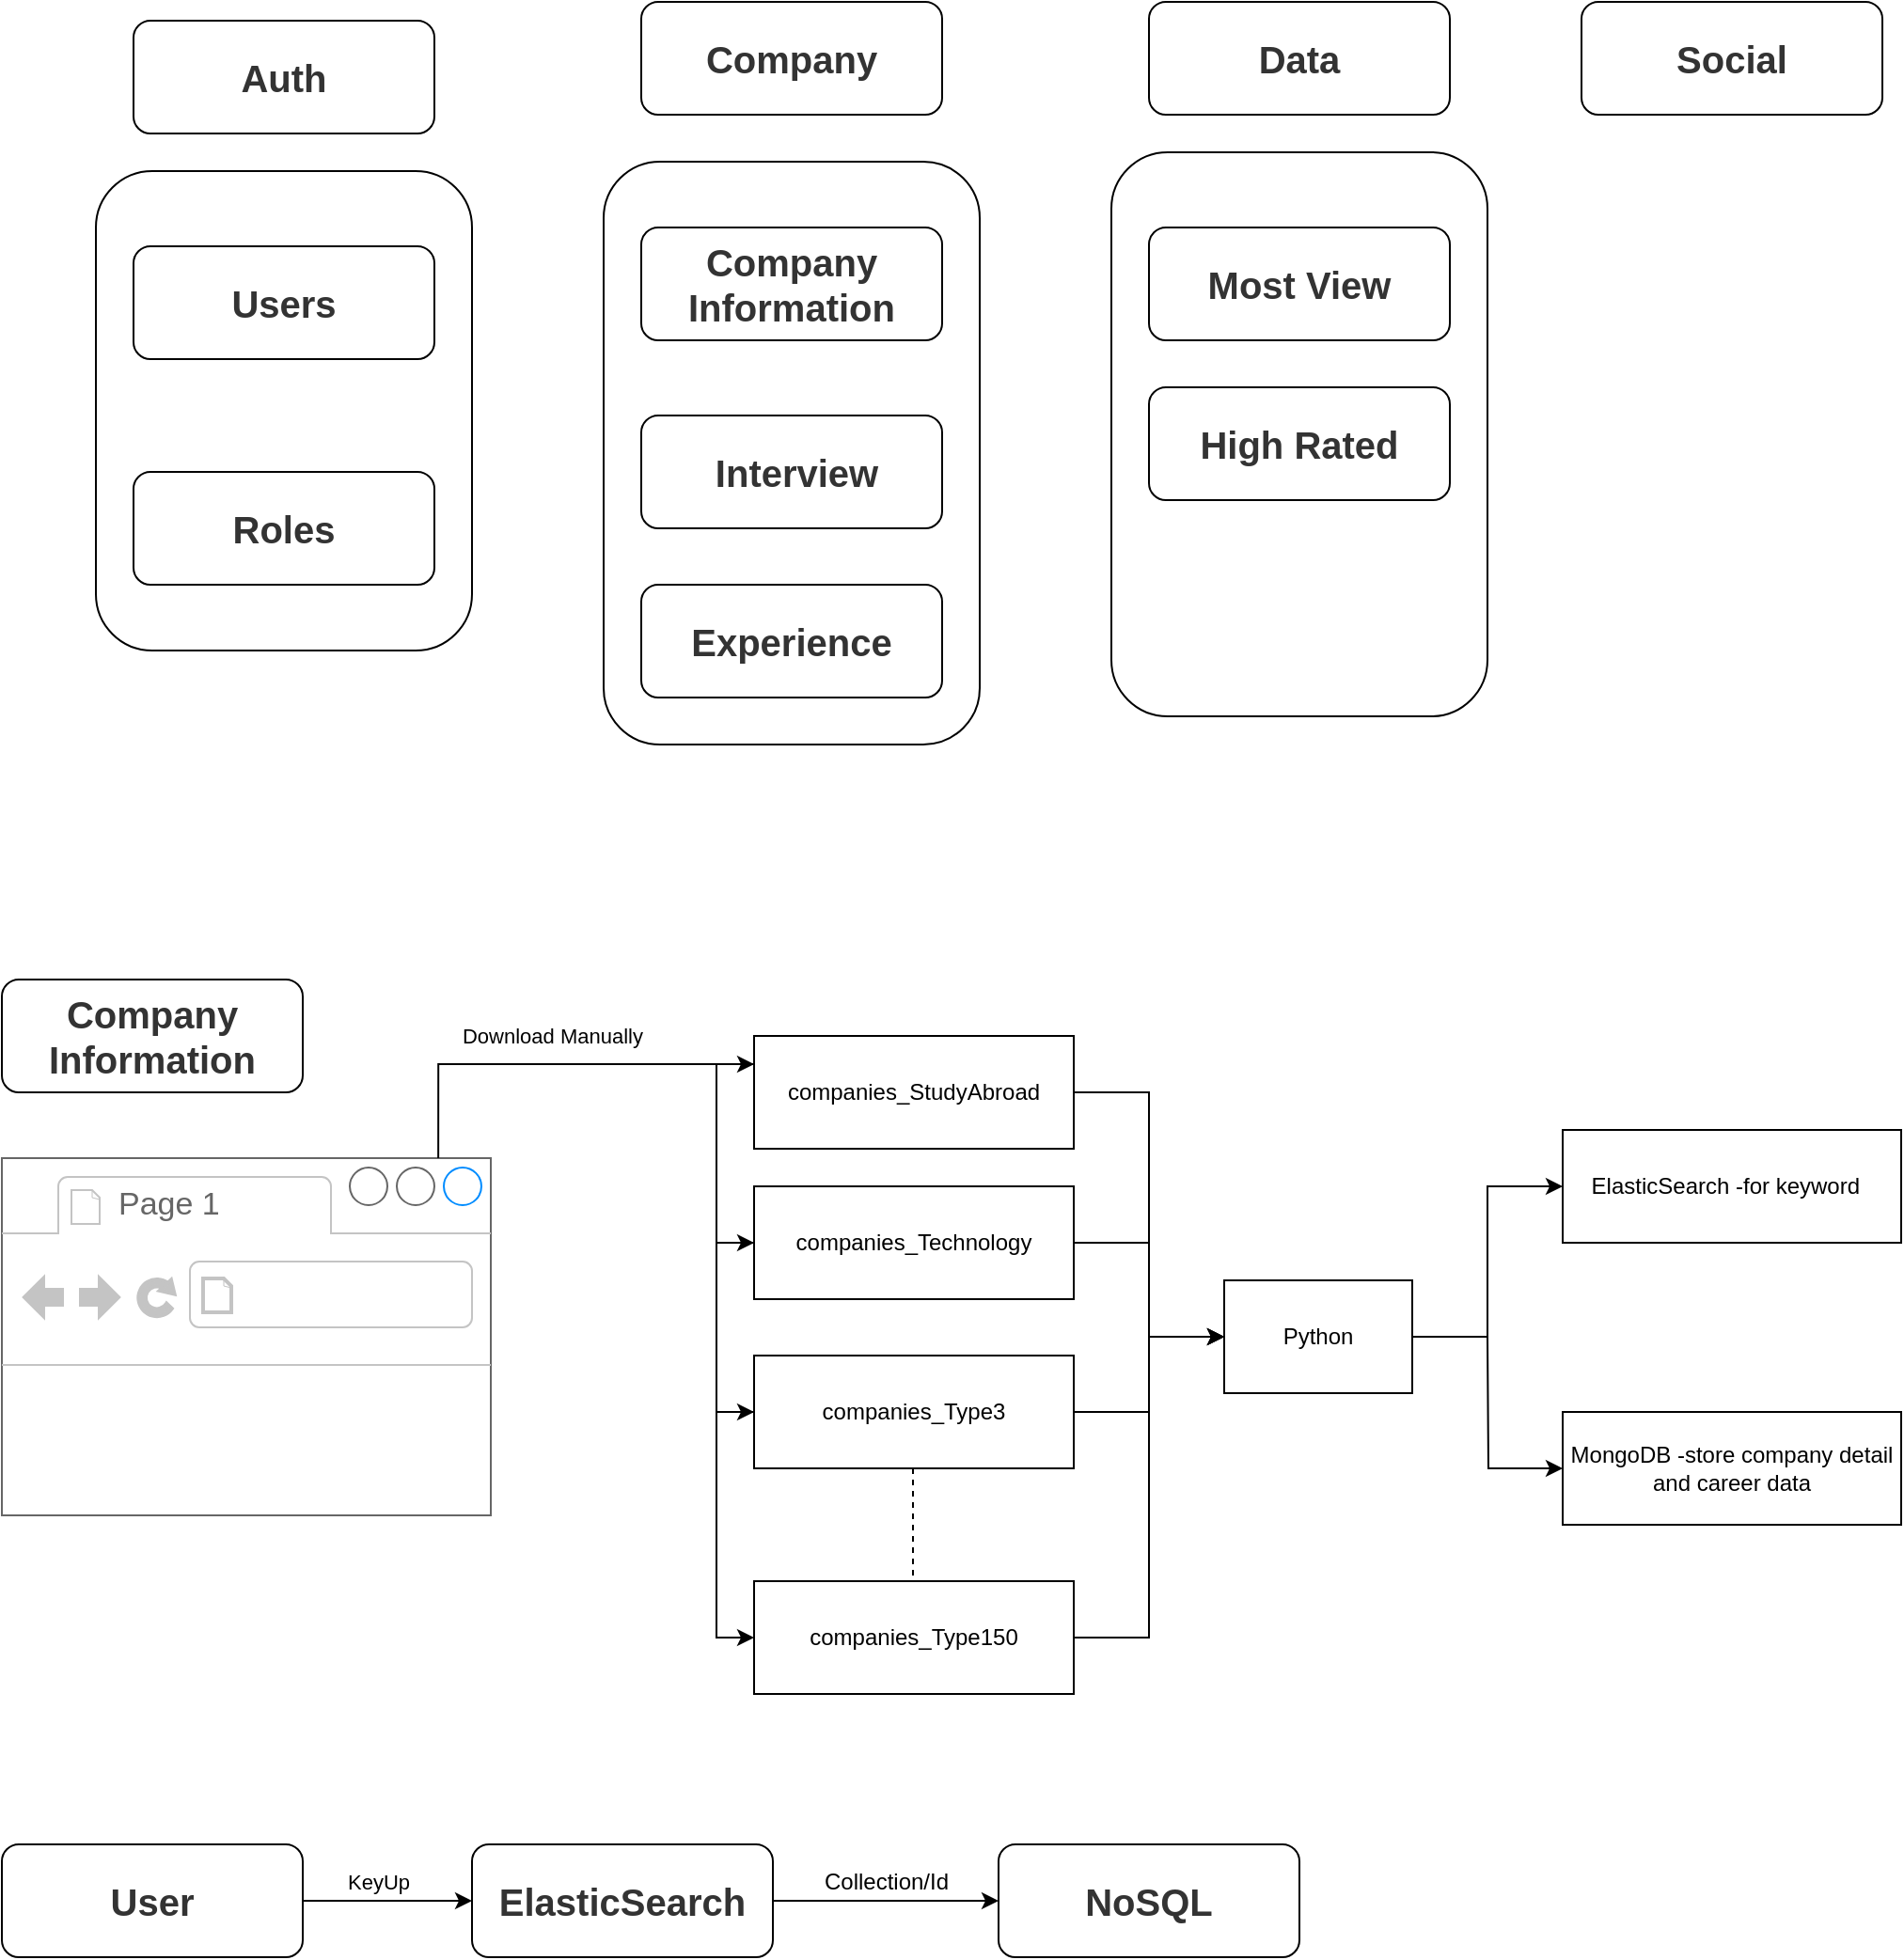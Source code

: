 <mxfile version="16.5.3" type="google"><diagram id="SLsSKFhEwuQebIRyt6n2" name="Page-1"><mxGraphModel dx="1126" dy="652" grid="1" gridSize="10" guides="1" tooltips="1" connect="1" arrows="1" fold="1" page="1" pageScale="1" pageWidth="827" pageHeight="1169" math="0" shadow="0"><root><mxCell id="0"/><mxCell id="1" parent="0"/><mxCell id="PiMu39IFpBfazsXtwJzo-1" value="&lt;span style=&quot;color: rgb(51 , 51 , 51) ; font-weight: 700&quot;&gt;&lt;font style=&quot;font-size: 20px&quot;&gt;Users&lt;/font&gt;&lt;/span&gt;" style="rounded=1;whiteSpace=wrap;html=1;fontSize=12;glass=0;strokeWidth=1;shadow=0;" parent="1" vertex="1"><mxGeometry x="190" y="560" width="160" height="60" as="geometry"/></mxCell><mxCell id="PiMu39IFpBfazsXtwJzo-2" value="&lt;span style=&quot;color: rgb(51 , 51 , 51) ; font-weight: 700&quot;&gt;&lt;font style=&quot;font-size: 20px&quot;&gt;Roles&lt;/font&gt;&lt;/span&gt;" style="rounded=1;whiteSpace=wrap;html=1;fontSize=12;glass=0;strokeWidth=1;shadow=0;" parent="1" vertex="1"><mxGeometry x="190" y="680" width="160" height="60" as="geometry"/></mxCell><mxCell id="PiMu39IFpBfazsXtwJzo-3" value="&lt;span style=&quot;color: rgb(51 , 51 , 51) ; font-weight: 700&quot;&gt;&lt;font style=&quot;font-size: 20px&quot;&gt;Auth&lt;/font&gt;&lt;/span&gt;" style="rounded=1;whiteSpace=wrap;html=1;fontSize=12;glass=0;strokeWidth=1;shadow=0;" parent="1" vertex="1"><mxGeometry x="190" y="440" width="160" height="60" as="geometry"/></mxCell><mxCell id="PiMu39IFpBfazsXtwJzo-4" value="&lt;span style=&quot;color: rgb(51 , 51 , 51) ; font-weight: 700&quot;&gt;&lt;font style=&quot;font-size: 20px&quot;&gt;Company&lt;/font&gt;&lt;/span&gt;" style="rounded=1;whiteSpace=wrap;html=1;fontSize=12;glass=0;strokeWidth=1;shadow=0;" parent="1" vertex="1"><mxGeometry x="460" y="430" width="160" height="60" as="geometry"/></mxCell><mxCell id="PiMu39IFpBfazsXtwJzo-5" value="&lt;span style=&quot;color: rgb(51 , 51 , 51) ; font-weight: 700&quot;&gt;&lt;font style=&quot;font-size: 20px&quot;&gt;Company Information&lt;/font&gt;&lt;/span&gt;" style="rounded=1;whiteSpace=wrap;html=1;fontSize=12;glass=0;strokeWidth=1;shadow=0;" parent="1" vertex="1"><mxGeometry x="460" y="550" width="160" height="60" as="geometry"/></mxCell><mxCell id="PiMu39IFpBfazsXtwJzo-6" value="&lt;span style=&quot;color: rgb(51 , 51 , 51) ; font-weight: 700&quot;&gt;&lt;font style=&quot;font-size: 20px&quot;&gt;Experience&lt;/font&gt;&lt;/span&gt;" style="rounded=1;whiteSpace=wrap;html=1;fontSize=12;glass=0;strokeWidth=1;shadow=0;" parent="1" vertex="1"><mxGeometry x="460" y="740" width="160" height="60" as="geometry"/></mxCell><mxCell id="PiMu39IFpBfazsXtwJzo-7" value="&lt;span style=&quot;color: rgb(51 , 51 , 51) ; font-weight: 700&quot;&gt;&lt;font style=&quot;font-size: 20px&quot;&gt;&amp;nbsp;Interview&lt;/font&gt;&lt;/span&gt;" style="rounded=1;whiteSpace=wrap;html=1;fontSize=12;glass=0;strokeWidth=1;shadow=0;" parent="1" vertex="1"><mxGeometry x="460" y="650" width="160" height="60" as="geometry"/></mxCell><mxCell id="PiMu39IFpBfazsXtwJzo-8" value="" style="rounded=1;whiteSpace=wrap;html=1;fillColor=none;gradientColor=none;" parent="1" vertex="1"><mxGeometry x="170" y="520" width="200" height="255" as="geometry"/></mxCell><mxCell id="PiMu39IFpBfazsXtwJzo-9" value="" style="rounded=1;whiteSpace=wrap;html=1;fillColor=none;gradientColor=none;" parent="1" vertex="1"><mxGeometry x="440" y="515" width="200" height="310" as="geometry"/></mxCell><mxCell id="PiMu39IFpBfazsXtwJzo-10" value="&lt;span style=&quot;color: rgb(51 , 51 , 51) ; font-weight: 700&quot;&gt;&lt;font style=&quot;font-size: 20px&quot;&gt;Data&lt;/font&gt;&lt;/span&gt;" style="rounded=1;whiteSpace=wrap;html=1;fontSize=12;glass=0;strokeWidth=1;shadow=0;" parent="1" vertex="1"><mxGeometry x="730" y="430" width="160" height="60" as="geometry"/></mxCell><mxCell id="PiMu39IFpBfazsXtwJzo-11" value="" style="rounded=1;whiteSpace=wrap;html=1;fillColor=none;gradientColor=none;" parent="1" vertex="1"><mxGeometry x="710" y="510" width="200" height="300" as="geometry"/></mxCell><mxCell id="PiMu39IFpBfazsXtwJzo-12" value="&lt;span style=&quot;color: rgb(51 , 51 , 51) ; font-weight: 700&quot;&gt;&lt;font style=&quot;font-size: 20px&quot;&gt;Most View&lt;/font&gt;&lt;/span&gt;" style="rounded=1;whiteSpace=wrap;html=1;fontSize=12;glass=0;strokeWidth=1;shadow=0;" parent="1" vertex="1"><mxGeometry x="730" y="550" width="160" height="60" as="geometry"/></mxCell><mxCell id="PiMu39IFpBfazsXtwJzo-13" value="&lt;span style=&quot;color: rgb(51 , 51 , 51) ; font-weight: 700&quot;&gt;&lt;font style=&quot;font-size: 20px&quot;&gt;High Rated&lt;/font&gt;&lt;/span&gt;" style="rounded=1;whiteSpace=wrap;html=1;fontSize=12;glass=0;strokeWidth=1;shadow=0;" parent="1" vertex="1"><mxGeometry x="730" y="635" width="160" height="60" as="geometry"/></mxCell><mxCell id="PiMu39IFpBfazsXtwJzo-14" value="&lt;span style=&quot;color: rgb(51 , 51 , 51) ; font-weight: 700&quot;&gt;&lt;font style=&quot;font-size: 20px&quot;&gt;Social&lt;/font&gt;&lt;/span&gt;" style="rounded=1;whiteSpace=wrap;html=1;fontSize=12;glass=0;strokeWidth=1;shadow=0;" parent="1" vertex="1"><mxGeometry x="960" y="430" width="160" height="60" as="geometry"/></mxCell><mxCell id="PiMu39IFpBfazsXtwJzo-15" value="" style="strokeWidth=1;shadow=0;dashed=0;align=center;html=1;shape=mxgraph.mockup.containers.browserWindow;rSize=0;strokeColor=#666666;strokeColor2=#008cff;strokeColor3=#c4c4c4;mainText=,;recursiveResize=0;fontStyle=1" parent="1" vertex="1"><mxGeometry x="120" y="1045" width="230" height="190" as="geometry"/></mxCell><mxCell id="PiMu39IFpBfazsXtwJzo-16" value="Page 1" style="strokeWidth=1;shadow=0;dashed=0;align=center;html=1;shape=mxgraph.mockup.containers.anchor;fontSize=17;fontColor=#666666;align=left;" parent="PiMu39IFpBfazsXtwJzo-15" vertex="1"><mxGeometry x="60" y="12" width="110" height="26" as="geometry"/></mxCell><mxCell id="PiMu39IFpBfazsXtwJzo-17" value="" style="strokeWidth=1;shadow=0;dashed=0;align=center;html=1;shape=mxgraph.mockup.containers.anchor;rSize=0;fontSize=17;fontColor=#666666;align=left;" parent="PiMu39IFpBfazsXtwJzo-15" vertex="1"><mxGeometry x="130" y="60" width="250" height="26" as="geometry"/></mxCell><mxCell id="PiMu39IFpBfazsXtwJzo-18" style="edgeStyle=orthogonalEdgeStyle;rounded=0;orthogonalLoop=1;jettySize=auto;html=1;exitX=0;exitY=0.25;exitDx=0;exitDy=0;entryX=1.009;entryY=0;entryDx=0;entryDy=0;entryPerimeter=0;endArrow=none;endFill=0;startArrow=classic;startFill=1;" parent="1" source="PiMu39IFpBfazsXtwJzo-20" target="PiMu39IFpBfazsXtwJzo-15" edge="1"><mxGeometry relative="1" as="geometry"/></mxCell><mxCell id="PiMu39IFpBfazsXtwJzo-19" value="Download Manually&amp;nbsp;" style="edgeLabel;html=1;align=center;verticalAlign=middle;resizable=0;points=[];" parent="PiMu39IFpBfazsXtwJzo-18" vertex="1" connectable="0"><mxGeometry x="-0.317" y="2" relative="1" as="geometry"><mxPoint x="-32" y="-17" as="offset"/></mxGeometry></mxCell><mxCell id="PiMu39IFpBfazsXtwJzo-20" value="companies_StudyAbroad" style="rounded=0;whiteSpace=wrap;html=1;" parent="1" vertex="1"><mxGeometry x="520" y="980" width="170" height="60" as="geometry"/></mxCell><mxCell id="PiMu39IFpBfazsXtwJzo-21" style="edgeStyle=orthogonalEdgeStyle;rounded=0;orthogonalLoop=1;jettySize=auto;html=1;exitX=0;exitY=0.5;exitDx=0;exitDy=0;startArrow=classic;startFill=1;endArrow=none;endFill=0;entryX=0;entryY=0.25;entryDx=0;entryDy=0;" parent="1" source="PiMu39IFpBfazsXtwJzo-22" target="PiMu39IFpBfazsXtwJzo-20" edge="1"><mxGeometry relative="1" as="geometry"><mxPoint x="470" y="990" as="targetPoint"/></mxGeometry></mxCell><mxCell id="PiMu39IFpBfazsXtwJzo-22" value="companies_Technology" style="rounded=0;whiteSpace=wrap;html=1;" parent="1" vertex="1"><mxGeometry x="520" y="1060" width="170" height="60" as="geometry"/></mxCell><mxCell id="PiMu39IFpBfazsXtwJzo-23" style="edgeStyle=orthogonalEdgeStyle;rounded=0;orthogonalLoop=1;jettySize=auto;html=1;exitX=0;exitY=0.5;exitDx=0;exitDy=0;entryX=0;entryY=0.5;entryDx=0;entryDy=0;startArrow=classic;startFill=1;endArrow=none;endFill=0;" parent="1" source="PiMu39IFpBfazsXtwJzo-24" target="PiMu39IFpBfazsXtwJzo-22" edge="1"><mxGeometry relative="1" as="geometry"/></mxCell><mxCell id="PiMu39IFpBfazsXtwJzo-24" value="companies_Type3" style="rounded=0;whiteSpace=wrap;html=1;" parent="1" vertex="1"><mxGeometry x="520" y="1150" width="170" height="60" as="geometry"/></mxCell><mxCell id="PiMu39IFpBfazsXtwJzo-25" style="edgeStyle=orthogonalEdgeStyle;rounded=0;orthogonalLoop=1;jettySize=auto;html=1;exitX=0;exitY=0.5;exitDx=0;exitDy=0;entryX=0;entryY=0.5;entryDx=0;entryDy=0;startArrow=classic;startFill=1;endArrow=none;endFill=0;" parent="1" source="PiMu39IFpBfazsXtwJzo-26" target="PiMu39IFpBfazsXtwJzo-24" edge="1"><mxGeometry relative="1" as="geometry"/></mxCell><mxCell id="PiMu39IFpBfazsXtwJzo-26" value="companies_Type150" style="rounded=0;whiteSpace=wrap;html=1;" parent="1" vertex="1"><mxGeometry x="520" y="1270" width="170" height="60" as="geometry"/></mxCell><mxCell id="PiMu39IFpBfazsXtwJzo-27" value="" style="endArrow=none;dashed=1;html=1;rounded=0;" parent="1" edge="1"><mxGeometry width="50" height="50" relative="1" as="geometry"><mxPoint x="604.5" y="1210" as="sourcePoint"/><mxPoint x="604.5" y="1270" as="targetPoint"/></mxGeometry></mxCell><mxCell id="PiMu39IFpBfazsXtwJzo-28" style="edgeStyle=orthogonalEdgeStyle;rounded=0;orthogonalLoop=1;jettySize=auto;html=1;exitX=0;exitY=0.5;exitDx=0;exitDy=0;entryX=1;entryY=0.5;entryDx=0;entryDy=0;startArrow=classic;startFill=1;endArrow=none;endFill=0;" parent="1" source="PiMu39IFpBfazsXtwJzo-32" target="PiMu39IFpBfazsXtwJzo-20" edge="1"><mxGeometry relative="1" as="geometry"/></mxCell><mxCell id="PiMu39IFpBfazsXtwJzo-29" style="edgeStyle=orthogonalEdgeStyle;rounded=0;orthogonalLoop=1;jettySize=auto;html=1;exitX=0;exitY=0.5;exitDx=0;exitDy=0;entryX=1;entryY=0.5;entryDx=0;entryDy=0;startArrow=classic;startFill=1;endArrow=none;endFill=0;" parent="1" source="PiMu39IFpBfazsXtwJzo-32" target="PiMu39IFpBfazsXtwJzo-22" edge="1"><mxGeometry relative="1" as="geometry"/></mxCell><mxCell id="PiMu39IFpBfazsXtwJzo-30" style="edgeStyle=orthogonalEdgeStyle;rounded=0;orthogonalLoop=1;jettySize=auto;html=1;exitX=0;exitY=0.5;exitDx=0;exitDy=0;entryX=1;entryY=0.5;entryDx=0;entryDy=0;startArrow=classic;startFill=1;endArrow=none;endFill=0;" parent="1" source="PiMu39IFpBfazsXtwJzo-32" target="PiMu39IFpBfazsXtwJzo-24" edge="1"><mxGeometry relative="1" as="geometry"/></mxCell><mxCell id="PiMu39IFpBfazsXtwJzo-31" style="edgeStyle=orthogonalEdgeStyle;rounded=0;orthogonalLoop=1;jettySize=auto;html=1;exitX=0;exitY=0.5;exitDx=0;exitDy=0;entryX=1;entryY=0.5;entryDx=0;entryDy=0;startArrow=classic;startFill=1;endArrow=none;endFill=0;" parent="1" source="PiMu39IFpBfazsXtwJzo-32" target="PiMu39IFpBfazsXtwJzo-26" edge="1"><mxGeometry relative="1" as="geometry"/></mxCell><mxCell id="PiMu39IFpBfazsXtwJzo-32" value="Python" style="rounded=0;whiteSpace=wrap;html=1;" parent="1" vertex="1"><mxGeometry x="770" y="1110" width="100" height="60" as="geometry"/></mxCell><mxCell id="PiMu39IFpBfazsXtwJzo-33" style="edgeStyle=orthogonalEdgeStyle;rounded=0;orthogonalLoop=1;jettySize=auto;html=1;exitX=0;exitY=0.5;exitDx=0;exitDy=0;entryX=1;entryY=0.5;entryDx=0;entryDy=0;startArrow=classic;startFill=1;endArrow=none;endFill=0;" parent="1" source="PiMu39IFpBfazsXtwJzo-34" target="PiMu39IFpBfazsXtwJzo-32" edge="1"><mxGeometry relative="1" as="geometry"/></mxCell><mxCell id="PiMu39IFpBfazsXtwJzo-34" value="ElasticSearch -for keyword&amp;nbsp;&amp;nbsp;" style="rounded=0;whiteSpace=wrap;html=1;" parent="1" vertex="1"><mxGeometry x="950" y="1030" width="180" height="60" as="geometry"/></mxCell><mxCell id="PiMu39IFpBfazsXtwJzo-35" style="edgeStyle=orthogonalEdgeStyle;rounded=0;orthogonalLoop=1;jettySize=auto;html=1;exitX=0;exitY=0.5;exitDx=0;exitDy=0;startArrow=classic;startFill=1;endArrow=none;endFill=0;" parent="1" source="PiMu39IFpBfazsXtwJzo-36" edge="1"><mxGeometry relative="1" as="geometry"><mxPoint x="910" y="1140" as="targetPoint"/></mxGeometry></mxCell><mxCell id="PiMu39IFpBfazsXtwJzo-36" value="MongoDB -store company detail and career data" style="rounded=0;whiteSpace=wrap;html=1;" parent="1" vertex="1"><mxGeometry x="950" y="1180" width="180" height="60" as="geometry"/></mxCell><mxCell id="PiMu39IFpBfazsXtwJzo-37" value="&lt;span style=&quot;color: rgb(51 , 51 , 51) ; font-weight: 700&quot;&gt;&lt;font style=&quot;font-size: 20px&quot;&gt;Company Information&lt;/font&gt;&lt;/span&gt;" style="rounded=1;whiteSpace=wrap;html=1;fontSize=12;glass=0;strokeWidth=1;shadow=0;" parent="1" vertex="1"><mxGeometry x="120" y="950" width="160" height="60" as="geometry"/></mxCell><mxCell id="GpHTq8thpcxFM3tG1gLa-3" style="edgeStyle=orthogonalEdgeStyle;rounded=0;orthogonalLoop=1;jettySize=auto;html=1;exitX=1;exitY=0.5;exitDx=0;exitDy=0;entryX=0;entryY=0.5;entryDx=0;entryDy=0;" edge="1" parent="1" source="GpHTq8thpcxFM3tG1gLa-1" target="GpHTq8thpcxFM3tG1gLa-2"><mxGeometry relative="1" as="geometry"/></mxCell><mxCell id="GpHTq8thpcxFM3tG1gLa-5" value="KeyUp" style="edgeLabel;html=1;align=center;verticalAlign=middle;resizable=0;points=[];" vertex="1" connectable="0" parent="GpHTq8thpcxFM3tG1gLa-3"><mxGeometry x="-0.249" y="-5" relative="1" as="geometry"><mxPoint x="6" y="-15" as="offset"/></mxGeometry></mxCell><mxCell id="GpHTq8thpcxFM3tG1gLa-1" value="&lt;span style=&quot;color: rgb(51 , 51 , 51) ; font-weight: 700&quot;&gt;&lt;font style=&quot;font-size: 20px&quot;&gt;User&lt;/font&gt;&lt;/span&gt;" style="rounded=1;whiteSpace=wrap;html=1;fontSize=12;glass=0;strokeWidth=1;shadow=0;" vertex="1" parent="1"><mxGeometry x="120" y="1410" width="160" height="60" as="geometry"/></mxCell><mxCell id="GpHTq8thpcxFM3tG1gLa-6" style="edgeStyle=orthogonalEdgeStyle;rounded=0;orthogonalLoop=1;jettySize=auto;html=1;exitX=1;exitY=0.5;exitDx=0;exitDy=0;entryX=0;entryY=0.5;entryDx=0;entryDy=0;" edge="1" parent="1" source="GpHTq8thpcxFM3tG1gLa-2" target="GpHTq8thpcxFM3tG1gLa-4"><mxGeometry relative="1" as="geometry"><Array as="points"><mxPoint x="580" y="1440"/><mxPoint x="580" y="1440"/></Array></mxGeometry></mxCell><mxCell id="GpHTq8thpcxFM3tG1gLa-2" value="&lt;font color=&quot;#333333&quot;&gt;&lt;span style=&quot;font-size: 20px&quot;&gt;&lt;b&gt;ElasticSearch&lt;/b&gt;&lt;/span&gt;&lt;/font&gt;" style="rounded=1;whiteSpace=wrap;html=1;fontSize=12;glass=0;strokeWidth=1;shadow=0;" vertex="1" parent="1"><mxGeometry x="370" y="1410" width="160" height="60" as="geometry"/></mxCell><mxCell id="GpHTq8thpcxFM3tG1gLa-4" value="&lt;font color=&quot;#333333&quot;&gt;&lt;span style=&quot;font-size: 20px&quot;&gt;&lt;b&gt;NoSQL&lt;/b&gt;&lt;/span&gt;&lt;/font&gt;" style="rounded=1;whiteSpace=wrap;html=1;fontSize=12;glass=0;strokeWidth=1;shadow=0;" vertex="1" parent="1"><mxGeometry x="650" y="1410" width="160" height="60" as="geometry"/></mxCell><mxCell id="GpHTq8thpcxFM3tG1gLa-7" value="Collection/Id" style="text;html=1;align=center;verticalAlign=middle;resizable=0;points=[];autosize=1;strokeColor=none;fillColor=none;" vertex="1" parent="1"><mxGeometry x="550" y="1420" width="80" height="20" as="geometry"/></mxCell></root></mxGraphModel></diagram></mxfile>